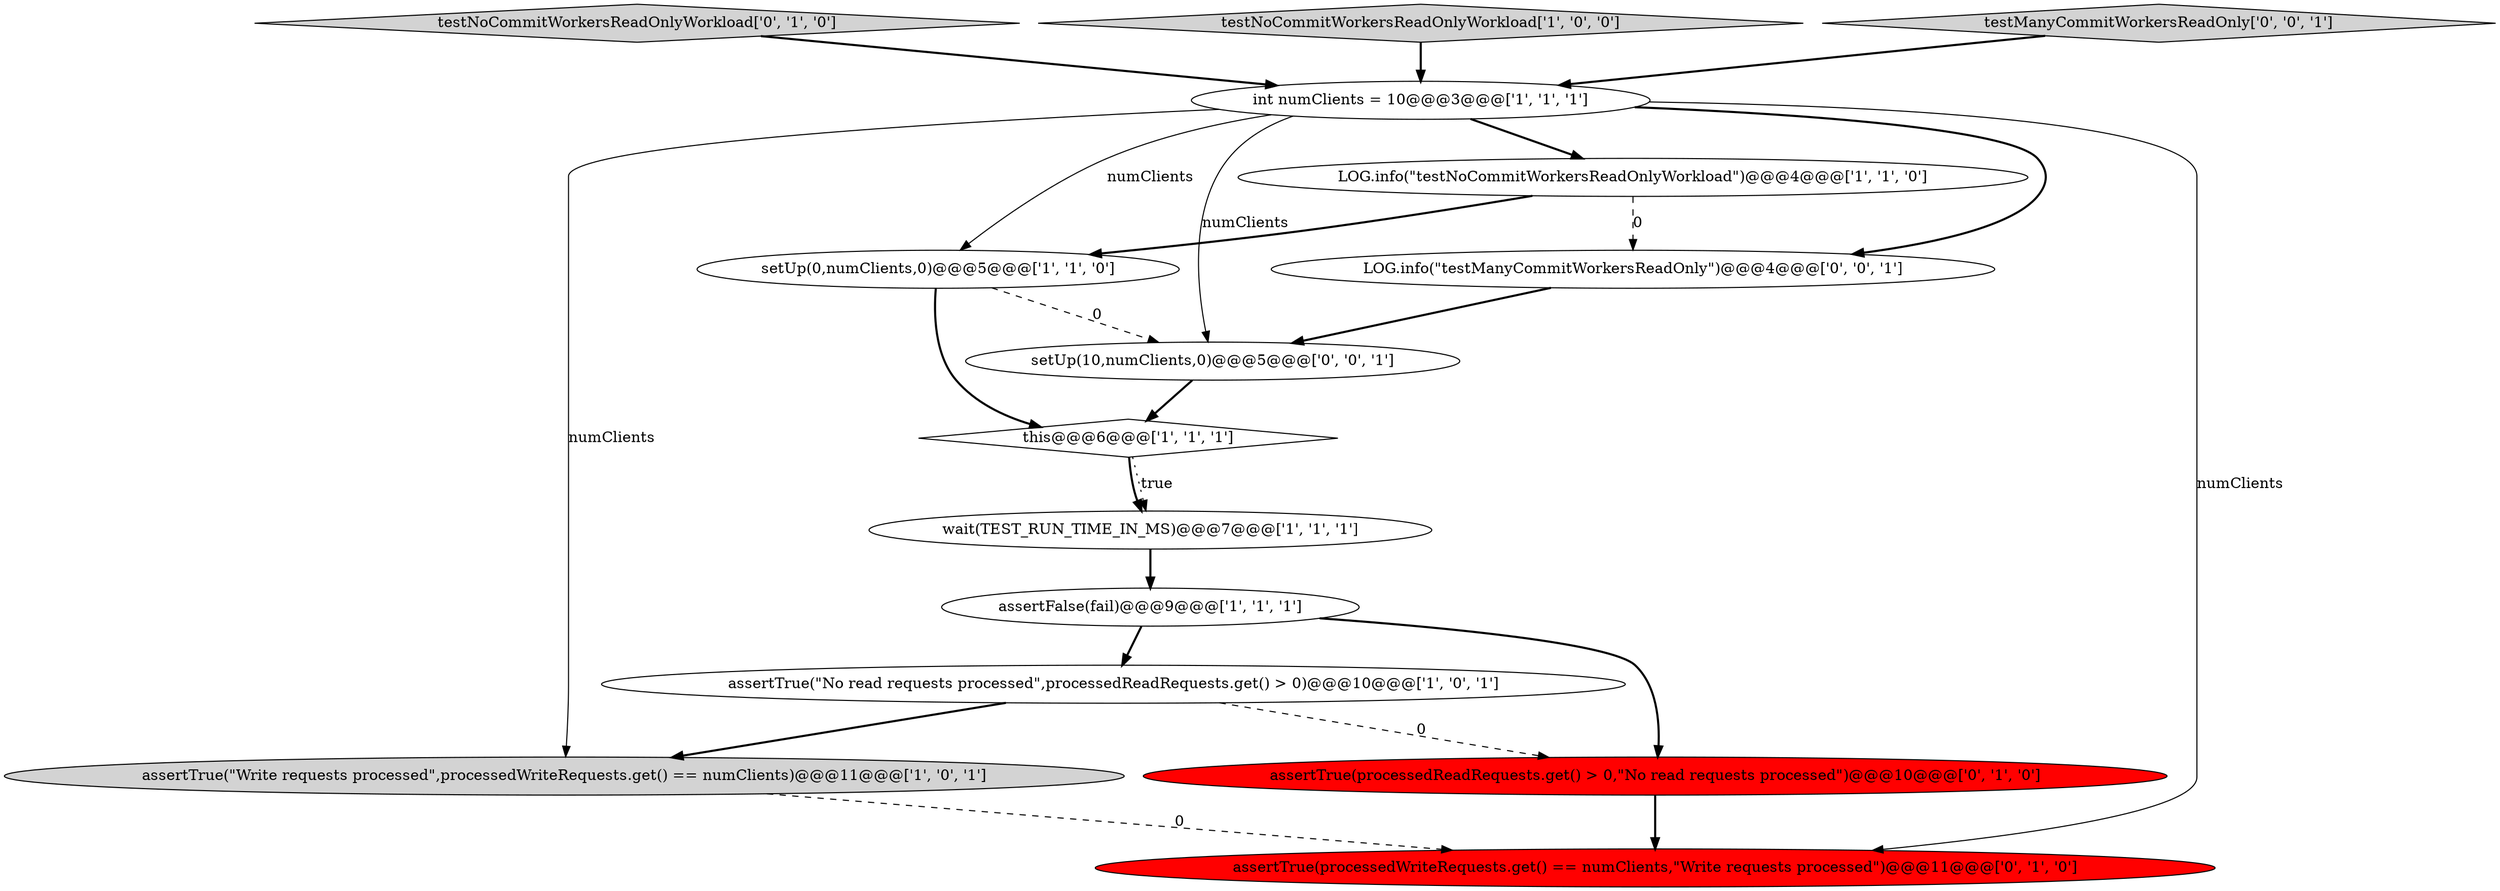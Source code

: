 digraph {
4 [style = filled, label = "wait(TEST_RUN_TIME_IN_MS)@@@7@@@['1', '1', '1']", fillcolor = white, shape = ellipse image = "AAA0AAABBB1BBB"];
5 [style = filled, label = "assertFalse(fail)@@@9@@@['1', '1', '1']", fillcolor = white, shape = ellipse image = "AAA0AAABBB1BBB"];
2 [style = filled, label = "assertTrue(\"Write requests processed\",processedWriteRequests.get() == numClients)@@@11@@@['1', '0', '1']", fillcolor = lightgray, shape = ellipse image = "AAA0AAABBB1BBB"];
1 [style = filled, label = "this@@@6@@@['1', '1', '1']", fillcolor = white, shape = diamond image = "AAA0AAABBB1BBB"];
8 [style = filled, label = "int numClients = 10@@@3@@@['1', '1', '1']", fillcolor = white, shape = ellipse image = "AAA0AAABBB1BBB"];
11 [style = filled, label = "testNoCommitWorkersReadOnlyWorkload['0', '1', '0']", fillcolor = lightgray, shape = diamond image = "AAA0AAABBB2BBB"];
13 [style = filled, label = "setUp(10,numClients,0)@@@5@@@['0', '0', '1']", fillcolor = white, shape = ellipse image = "AAA0AAABBB3BBB"];
0 [style = filled, label = "setUp(0,numClients,0)@@@5@@@['1', '1', '0']", fillcolor = white, shape = ellipse image = "AAA0AAABBB1BBB"];
3 [style = filled, label = "testNoCommitWorkersReadOnlyWorkload['1', '0', '0']", fillcolor = lightgray, shape = diamond image = "AAA0AAABBB1BBB"];
10 [style = filled, label = "assertTrue(processedReadRequests.get() > 0,\"No read requests processed\")@@@10@@@['0', '1', '0']", fillcolor = red, shape = ellipse image = "AAA1AAABBB2BBB"];
6 [style = filled, label = "LOG.info(\"testNoCommitWorkersReadOnlyWorkload\")@@@4@@@['1', '1', '0']", fillcolor = white, shape = ellipse image = "AAA0AAABBB1BBB"];
12 [style = filled, label = "testManyCommitWorkersReadOnly['0', '0', '1']", fillcolor = lightgray, shape = diamond image = "AAA0AAABBB3BBB"];
7 [style = filled, label = "assertTrue(\"No read requests processed\",processedReadRequests.get() > 0)@@@10@@@['1', '0', '1']", fillcolor = white, shape = ellipse image = "AAA0AAABBB1BBB"];
9 [style = filled, label = "assertTrue(processedWriteRequests.get() == numClients,\"Write requests processed\")@@@11@@@['0', '1', '0']", fillcolor = red, shape = ellipse image = "AAA1AAABBB2BBB"];
14 [style = filled, label = "LOG.info(\"testManyCommitWorkersReadOnly\")@@@4@@@['0', '0', '1']", fillcolor = white, shape = ellipse image = "AAA0AAABBB3BBB"];
5->10 [style = bold, label=""];
1->4 [style = bold, label=""];
8->0 [style = solid, label="numClients"];
8->14 [style = bold, label=""];
8->6 [style = bold, label=""];
6->0 [style = bold, label=""];
1->4 [style = dotted, label="true"];
6->14 [style = dashed, label="0"];
13->1 [style = bold, label=""];
8->9 [style = solid, label="numClients"];
2->9 [style = dashed, label="0"];
8->13 [style = solid, label="numClients"];
7->2 [style = bold, label=""];
0->1 [style = bold, label=""];
3->8 [style = bold, label=""];
12->8 [style = bold, label=""];
0->13 [style = dashed, label="0"];
8->2 [style = solid, label="numClients"];
5->7 [style = bold, label=""];
11->8 [style = bold, label=""];
7->10 [style = dashed, label="0"];
10->9 [style = bold, label=""];
14->13 [style = bold, label=""];
4->5 [style = bold, label=""];
}
